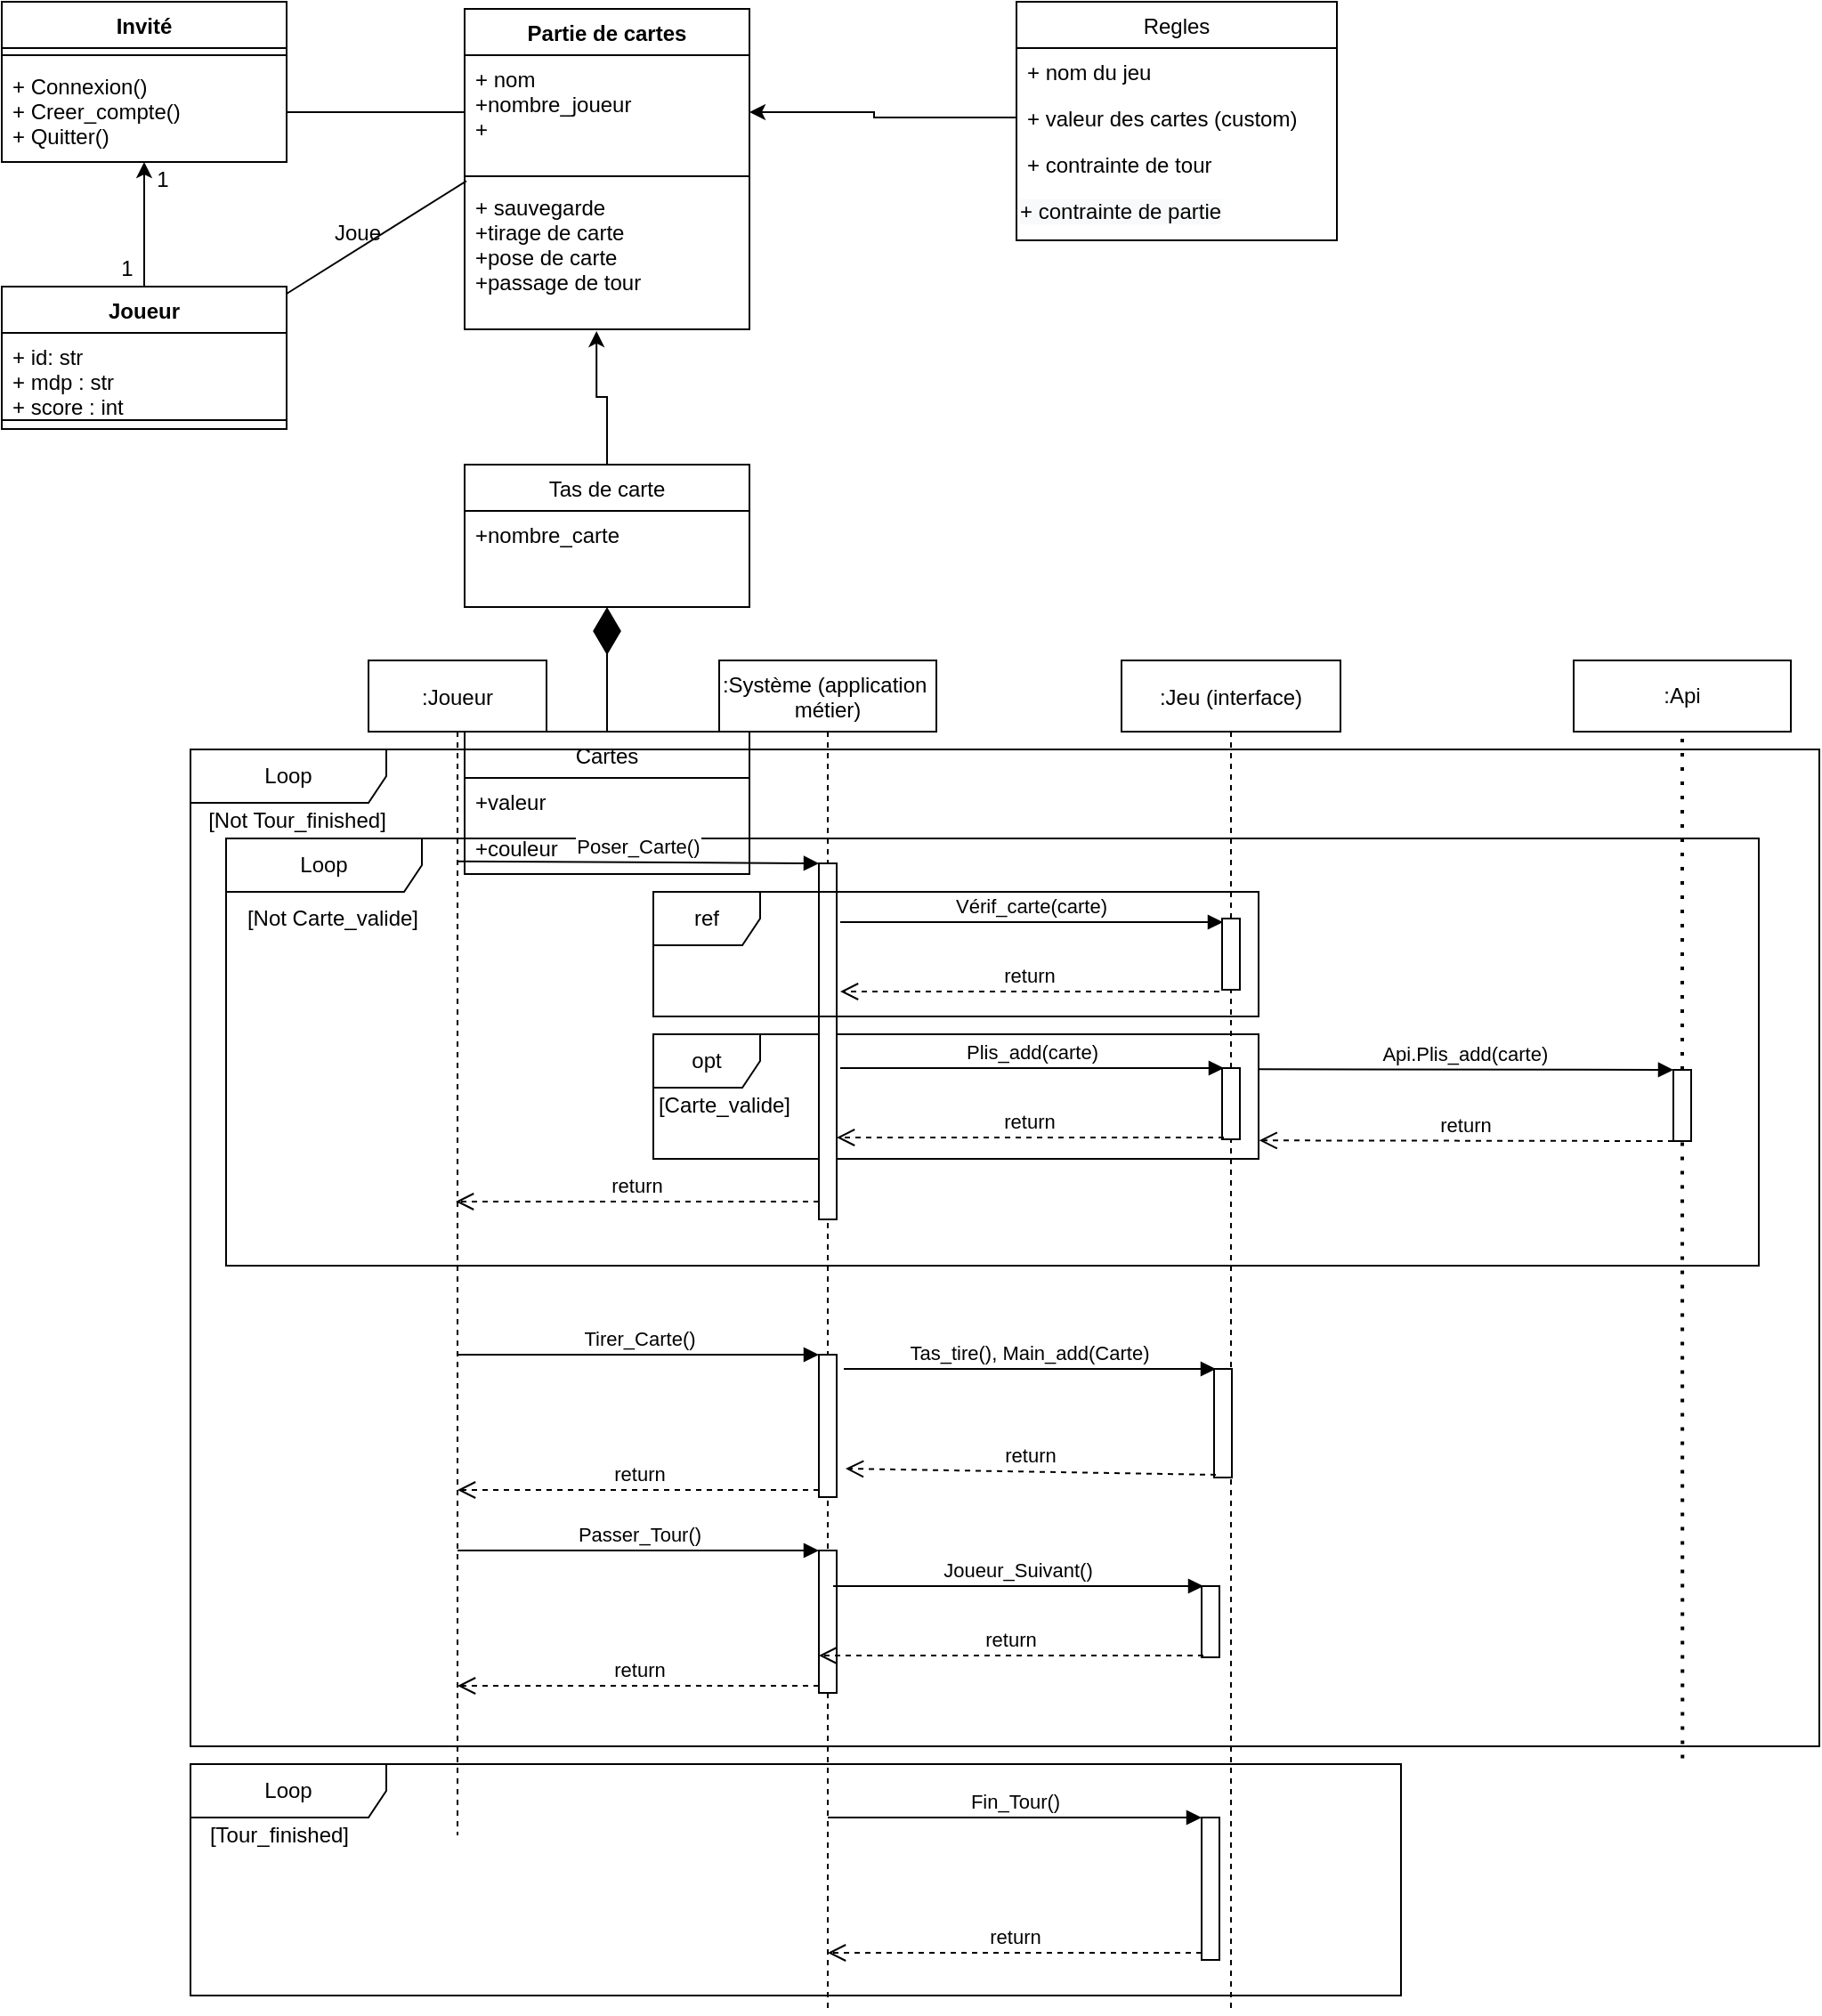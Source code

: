 <mxfile version="13.7.6" type="github">
  <diagram id="R2lEEEUBdFMjLlhIrx00" name="Page-1">
    <mxGraphModel dx="868" dy="482" grid="0" gridSize="10" guides="1" tooltips="1" connect="1" arrows="1" fold="1" page="1" pageScale="1" pageWidth="1100" pageHeight="850" background="#ffffff" math="0" shadow="0" extFonts="Permanent Marker^https://fonts.googleapis.com/css?family=Permanent+Marker">
      <root>
        <mxCell id="0" />
        <mxCell id="1" parent="0" />
        <mxCell id="P7dIqjpxAPYmWHlrAVXB-15" value="Invité" style="swimlane;fontStyle=1;align=center;verticalAlign=top;childLayout=stackLayout;horizontal=1;startSize=26;horizontalStack=0;resizeParent=1;resizeParentMax=0;resizeLast=0;collapsible=1;marginBottom=0;" parent="1" vertex="1">
          <mxGeometry x="60" y="50" width="160" height="90" as="geometry" />
        </mxCell>
        <mxCell id="P7dIqjpxAPYmWHlrAVXB-17" value="" style="line;strokeWidth=1;fillColor=none;align=left;verticalAlign=middle;spacingTop=-1;spacingLeft=3;spacingRight=3;rotatable=0;labelPosition=right;points=[];portConstraint=eastwest;" parent="P7dIqjpxAPYmWHlrAVXB-15" vertex="1">
          <mxGeometry y="26" width="160" height="8" as="geometry" />
        </mxCell>
        <mxCell id="P7dIqjpxAPYmWHlrAVXB-18" value="+ Connexion()&#xa;+ Creer_compte()&#xa;+ Quitter()" style="text;strokeColor=none;fillColor=none;align=left;verticalAlign=top;spacingLeft=4;spacingRight=4;overflow=hidden;rotatable=0;points=[[0,0.5],[1,0.5]];portConstraint=eastwest;" parent="P7dIqjpxAPYmWHlrAVXB-15" vertex="1">
          <mxGeometry y="34" width="160" height="56" as="geometry" />
        </mxCell>
        <mxCell id="P7dIqjpxAPYmWHlrAVXB-32" style="edgeStyle=orthogonalEdgeStyle;rounded=0;orthogonalLoop=1;jettySize=auto;html=1;" parent="1" source="P7dIqjpxAPYmWHlrAVXB-28" edge="1">
          <mxGeometry relative="1" as="geometry">
            <mxPoint x="140" y="140" as="targetPoint" />
          </mxGeometry>
        </mxCell>
        <mxCell id="P7dIqjpxAPYmWHlrAVXB-28" value="Joueur" style="swimlane;fontStyle=1;align=center;verticalAlign=top;childLayout=stackLayout;horizontal=1;startSize=26;horizontalStack=0;resizeParent=1;resizeParentMax=0;resizeLast=0;collapsible=1;marginBottom=0;" parent="1" vertex="1">
          <mxGeometry x="60" y="210" width="160" height="80" as="geometry" />
        </mxCell>
        <mxCell id="P7dIqjpxAPYmWHlrAVXB-29" value="+ id: str&#xa;+ mdp : str&#xa;+ score : int" style="text;strokeColor=none;fillColor=none;align=left;verticalAlign=top;spacingLeft=4;spacingRight=4;overflow=hidden;rotatable=0;points=[[0,0.5],[1,0.5]];portConstraint=eastwest;" parent="P7dIqjpxAPYmWHlrAVXB-28" vertex="1">
          <mxGeometry y="26" width="160" height="44" as="geometry" />
        </mxCell>
        <mxCell id="P7dIqjpxAPYmWHlrAVXB-30" value="" style="line;strokeWidth=1;fillColor=none;align=left;verticalAlign=middle;spacingTop=-1;spacingLeft=3;spacingRight=3;rotatable=0;labelPosition=right;points=[];portConstraint=eastwest;" parent="P7dIqjpxAPYmWHlrAVXB-28" vertex="1">
          <mxGeometry y="70" width="160" height="10" as="geometry" />
        </mxCell>
        <mxCell id="P7dIqjpxAPYmWHlrAVXB-33" value="1" style="text;html=1;align=center;verticalAlign=middle;resizable=0;points=[];autosize=1;" parent="1" vertex="1">
          <mxGeometry x="140" y="140" width="20" height="20" as="geometry" />
        </mxCell>
        <mxCell id="P7dIqjpxAPYmWHlrAVXB-34" value="1" style="text;html=1;align=center;verticalAlign=middle;resizable=0;points=[];autosize=1;" parent="1" vertex="1">
          <mxGeometry x="120" y="190" width="20" height="20" as="geometry" />
        </mxCell>
        <mxCell id="P7dIqjpxAPYmWHlrAVXB-35" value="Partie de cartes" style="swimlane;fontStyle=1;align=center;verticalAlign=top;childLayout=stackLayout;horizontal=1;startSize=26;horizontalStack=0;resizeParent=1;resizeParentMax=0;resizeLast=0;collapsible=1;marginBottom=0;" parent="1" vertex="1">
          <mxGeometry x="320" y="54" width="160" height="180" as="geometry" />
        </mxCell>
        <mxCell id="P7dIqjpxAPYmWHlrAVXB-36" value="+ nom&#xa;+nombre_joueur&#xa;+" style="text;strokeColor=none;fillColor=none;align=left;verticalAlign=top;spacingLeft=4;spacingRight=4;overflow=hidden;rotatable=0;points=[[0,0.5],[1,0.5]];portConstraint=eastwest;" parent="P7dIqjpxAPYmWHlrAVXB-35" vertex="1">
          <mxGeometry y="26" width="160" height="64" as="geometry" />
        </mxCell>
        <mxCell id="P7dIqjpxAPYmWHlrAVXB-37" value="" style="line;strokeWidth=1;fillColor=none;align=left;verticalAlign=middle;spacingTop=-1;spacingLeft=3;spacingRight=3;rotatable=0;labelPosition=right;points=[];portConstraint=eastwest;" parent="P7dIqjpxAPYmWHlrAVXB-35" vertex="1">
          <mxGeometry y="90" width="160" height="8" as="geometry" />
        </mxCell>
        <mxCell id="P7dIqjpxAPYmWHlrAVXB-38" value="+ sauvegarde&#xa;+tirage de carte&#xa;+pose de carte&#xa;+passage de tour" style="text;strokeColor=none;fillColor=none;align=left;verticalAlign=top;spacingLeft=4;spacingRight=4;overflow=hidden;rotatable=0;points=[[0,0.5],[1,0.5]];portConstraint=eastwest;" parent="P7dIqjpxAPYmWHlrAVXB-35" vertex="1">
          <mxGeometry y="98" width="160" height="82" as="geometry" />
        </mxCell>
        <mxCell id="JlB8DHOgMjPLUpHq4oXz-5" value="Regles" style="swimlane;fontStyle=0;childLayout=stackLayout;horizontal=1;startSize=26;fillColor=none;horizontalStack=0;resizeParent=1;resizeParentMax=0;resizeLast=0;collapsible=1;marginBottom=0;" parent="1" vertex="1">
          <mxGeometry x="630" y="50" width="180" height="134" as="geometry" />
        </mxCell>
        <mxCell id="JlB8DHOgMjPLUpHq4oXz-6" value="+ nom du jeu" style="text;strokeColor=none;fillColor=none;align=left;verticalAlign=top;spacingLeft=4;spacingRight=4;overflow=hidden;rotatable=0;points=[[0,0.5],[1,0.5]];portConstraint=eastwest;" parent="JlB8DHOgMjPLUpHq4oXz-5" vertex="1">
          <mxGeometry y="26" width="180" height="26" as="geometry" />
        </mxCell>
        <mxCell id="JlB8DHOgMjPLUpHq4oXz-7" value="+ valeur des cartes (custom)" style="text;strokeColor=none;fillColor=none;align=left;verticalAlign=top;spacingLeft=4;spacingRight=4;overflow=hidden;rotatable=0;points=[[0,0.5],[1,0.5]];portConstraint=eastwest;" parent="JlB8DHOgMjPLUpHq4oXz-5" vertex="1">
          <mxGeometry y="52" width="180" height="26" as="geometry" />
        </mxCell>
        <mxCell id="JlB8DHOgMjPLUpHq4oXz-8" value="+ contrainte de tour" style="text;strokeColor=none;fillColor=none;align=left;verticalAlign=top;spacingLeft=4;spacingRight=4;overflow=hidden;rotatable=0;points=[[0,0.5],[1,0.5]];portConstraint=eastwest;" parent="JlB8DHOgMjPLUpHq4oXz-5" vertex="1">
          <mxGeometry y="78" width="180" height="26" as="geometry" />
        </mxCell>
        <mxCell id="JlB8DHOgMjPLUpHq4oXz-24" value="&lt;span style=&quot;color: rgb(0 , 0 , 0) ; font-family: &amp;#34;helvetica&amp;#34; ; font-size: 12px ; font-style: normal ; font-weight: 400 ; letter-spacing: normal ; text-align: left ; text-indent: 0px ; text-transform: none ; word-spacing: 0px ; background-color: rgb(248 , 249 , 250) ; display: inline ; float: none&quot;&gt;+ contrainte de partie&lt;/span&gt;" style="text;whiteSpace=wrap;html=1;" parent="JlB8DHOgMjPLUpHq4oXz-5" vertex="1">
          <mxGeometry y="104" width="180" height="30" as="geometry" />
        </mxCell>
        <mxCell id="JlB8DHOgMjPLUpHq4oXz-21" value="" style="endArrow=diamondThin;endFill=1;endSize=24;html=1;exitX=0.5;exitY=0;exitDx=0;exitDy=0;" parent="1" source="JlB8DHOgMjPLUpHq4oXz-13" target="JlB8DHOgMjPLUpHq4oXz-10" edge="1">
          <mxGeometry width="160" relative="1" as="geometry">
            <mxPoint x="470" y="430" as="sourcePoint" />
            <mxPoint x="630" y="430" as="targetPoint" />
          </mxGeometry>
        </mxCell>
        <mxCell id="JlB8DHOgMjPLUpHq4oXz-26" style="edgeStyle=orthogonalEdgeStyle;rounded=0;orthogonalLoop=1;jettySize=auto;html=1;exitX=0;exitY=0.5;exitDx=0;exitDy=0;entryX=1;entryY=0.5;entryDx=0;entryDy=0;" parent="1" source="JlB8DHOgMjPLUpHq4oXz-7" target="P7dIqjpxAPYmWHlrAVXB-36" edge="1">
          <mxGeometry relative="1" as="geometry">
            <Array as="points">
              <mxPoint x="550" y="115" />
              <mxPoint x="550" y="112" />
            </Array>
          </mxGeometry>
        </mxCell>
        <mxCell id="JlB8DHOgMjPLUpHq4oXz-30" value="" style="endArrow=none;html=1;entryX=0.006;entryY=-0.016;entryDx=0;entryDy=0;entryPerimeter=0;" parent="1" target="P7dIqjpxAPYmWHlrAVXB-38" edge="1">
          <mxGeometry width="50" height="50" relative="1" as="geometry">
            <mxPoint x="220" y="214" as="sourcePoint" />
            <mxPoint x="270" y="164" as="targetPoint" />
          </mxGeometry>
        </mxCell>
        <mxCell id="JlB8DHOgMjPLUpHq4oXz-31" value="Joue" style="text;html=1;strokeColor=none;fillColor=none;align=center;verticalAlign=middle;whiteSpace=wrap;rounded=0;" parent="1" vertex="1">
          <mxGeometry x="240" y="170" width="40" height="20" as="geometry" />
        </mxCell>
        <mxCell id="JlB8DHOgMjPLUpHq4oXz-35" style="edgeStyle=orthogonalEdgeStyle;rounded=0;orthogonalLoop=1;jettySize=auto;html=1;exitX=0.5;exitY=0;exitDx=0;exitDy=0;entryX=0.463;entryY=1.012;entryDx=0;entryDy=0;entryPerimeter=0;" parent="1" source="JlB8DHOgMjPLUpHq4oXz-9" target="P7dIqjpxAPYmWHlrAVXB-38" edge="1">
          <mxGeometry relative="1" as="geometry" />
        </mxCell>
        <mxCell id="JlB8DHOgMjPLUpHq4oXz-9" value="Tas de carte" style="swimlane;fontStyle=0;childLayout=stackLayout;horizontal=1;startSize=26;fillColor=none;horizontalStack=0;resizeParent=1;resizeParentMax=0;resizeLast=0;collapsible=1;marginBottom=0;" parent="1" vertex="1">
          <mxGeometry x="320" y="310" width="160" height="80" as="geometry" />
        </mxCell>
        <mxCell id="JlB8DHOgMjPLUpHq4oXz-10" value="+nombre_carte" style="text;strokeColor=none;fillColor=none;align=left;verticalAlign=top;spacingLeft=4;spacingRight=4;overflow=hidden;rotatable=0;points=[[0,0.5],[1,0.5]];portConstraint=eastwest;" parent="JlB8DHOgMjPLUpHq4oXz-9" vertex="1">
          <mxGeometry y="26" width="160" height="54" as="geometry" />
        </mxCell>
        <mxCell id="JlB8DHOgMjPLUpHq4oXz-13" value="Cartes" style="swimlane;fontStyle=0;childLayout=stackLayout;horizontal=1;startSize=26;fillColor=none;horizontalStack=0;resizeParent=1;resizeParentMax=0;resizeLast=0;collapsible=1;marginBottom=0;" parent="1" vertex="1">
          <mxGeometry x="320" y="460" width="160" height="80" as="geometry" />
        </mxCell>
        <mxCell id="JlB8DHOgMjPLUpHq4oXz-14" value="+valeur" style="text;strokeColor=none;fillColor=none;align=left;verticalAlign=top;spacingLeft=4;spacingRight=4;overflow=hidden;rotatable=0;points=[[0,0.5],[1,0.5]];portConstraint=eastwest;" parent="JlB8DHOgMjPLUpHq4oXz-13" vertex="1">
          <mxGeometry y="26" width="160" height="26" as="geometry" />
        </mxCell>
        <mxCell id="JlB8DHOgMjPLUpHq4oXz-15" value="+couleur" style="text;strokeColor=none;fillColor=none;align=left;verticalAlign=top;spacingLeft=4;spacingRight=4;overflow=hidden;rotatable=0;points=[[0,0.5],[1,0.5]];portConstraint=eastwest;" parent="JlB8DHOgMjPLUpHq4oXz-13" vertex="1">
          <mxGeometry y="52" width="160" height="28" as="geometry" />
        </mxCell>
        <mxCell id="JlB8DHOgMjPLUpHq4oXz-36" value="" style="endArrow=none;html=1;exitX=1;exitY=0.5;exitDx=0;exitDy=0;" parent="1" source="P7dIqjpxAPYmWHlrAVXB-18" target="P7dIqjpxAPYmWHlrAVXB-36" edge="1">
          <mxGeometry width="50" height="50" relative="1" as="geometry">
            <mxPoint x="520" y="450" as="sourcePoint" />
            <mxPoint x="570" y="400" as="targetPoint" />
          </mxGeometry>
        </mxCell>
        <mxCell id="VAHf5R7y1Ry_OR95GSxl-1" value="Loop" style="shape=umlFrame;whiteSpace=wrap;html=1;width=110;height=30;" vertex="1" parent="1">
          <mxGeometry x="166" y="470" width="915" height="560" as="geometry" />
        </mxCell>
        <mxCell id="VAHf5R7y1Ry_OR95GSxl-2" value="Loop" style="shape=umlFrame;whiteSpace=wrap;html=1;width=110;height=30;" vertex="1" parent="1">
          <mxGeometry x="186" y="520" width="861" height="240" as="geometry" />
        </mxCell>
        <mxCell id="VAHf5R7y1Ry_OR95GSxl-3" value="opt" style="shape=umlFrame;whiteSpace=wrap;html=1;" vertex="1" parent="1">
          <mxGeometry x="426" y="630" width="340" height="70" as="geometry" />
        </mxCell>
        <mxCell id="VAHf5R7y1Ry_OR95GSxl-4" value=":Joueur" style="shape=umlLifeline;perimeter=lifelinePerimeter;container=1;collapsible=0;recursiveResize=0;rounded=0;shadow=0;strokeWidth=1;" vertex="1" parent="1">
          <mxGeometry x="266" y="420" width="100" height="660" as="geometry" />
        </mxCell>
        <mxCell id="VAHf5R7y1Ry_OR95GSxl-5" value=":Système (application &#xa;métier)" style="shape=umlLifeline;perimeter=lifelinePerimeter;container=1;collapsible=0;recursiveResize=0;rounded=0;shadow=0;strokeWidth=1;" vertex="1" parent="1">
          <mxGeometry x="463" y="420" width="122" height="760" as="geometry" />
        </mxCell>
        <mxCell id="VAHf5R7y1Ry_OR95GSxl-6" value="" style="points=[];perimeter=orthogonalPerimeter;rounded=0;shadow=0;strokeWidth=1;" vertex="1" parent="VAHf5R7y1Ry_OR95GSxl-5">
          <mxGeometry x="56" y="114" width="10" height="200" as="geometry" />
        </mxCell>
        <mxCell id="VAHf5R7y1Ry_OR95GSxl-7" value="" style="html=1;points=[];perimeter=orthogonalPerimeter;" vertex="1" parent="VAHf5R7y1Ry_OR95GSxl-5">
          <mxGeometry x="56" y="390" width="10" height="80" as="geometry" />
        </mxCell>
        <mxCell id="VAHf5R7y1Ry_OR95GSxl-8" value="" style="html=1;points=[];perimeter=orthogonalPerimeter;" vertex="1" parent="VAHf5R7y1Ry_OR95GSxl-5">
          <mxGeometry x="56" y="500" width="10" height="80" as="geometry" />
        </mxCell>
        <mxCell id="VAHf5R7y1Ry_OR95GSxl-9" value="return" style="verticalAlign=bottom;endArrow=open;dashed=1;endSize=8;exitX=0;exitY=0.95;shadow=0;strokeWidth=1;" edge="1" parent="1" source="VAHf5R7y1Ry_OR95GSxl-6">
          <mxGeometry relative="1" as="geometry">
            <mxPoint x="315" y="724" as="targetPoint" />
          </mxGeometry>
        </mxCell>
        <mxCell id="VAHf5R7y1Ry_OR95GSxl-10" value="Poser_Carte()" style="verticalAlign=bottom;endArrow=block;entryX=0;entryY=0;shadow=0;strokeWidth=1;exitX=0.502;exitY=0.171;exitDx=0;exitDy=0;exitPerimeter=0;" edge="1" parent="1" source="VAHf5R7y1Ry_OR95GSxl-4" target="VAHf5R7y1Ry_OR95GSxl-6">
          <mxGeometry relative="1" as="geometry">
            <mxPoint x="321" y="540.0" as="sourcePoint" />
          </mxGeometry>
        </mxCell>
        <mxCell id="VAHf5R7y1Ry_OR95GSxl-11" value=":Jeu (interface)" style="shape=umlLifeline;perimeter=lifelinePerimeter;container=1;collapsible=0;recursiveResize=0;rounded=0;shadow=0;strokeWidth=1;" vertex="1" parent="1">
          <mxGeometry x="689" y="420" width="123" height="760" as="geometry" />
        </mxCell>
        <mxCell id="VAHf5R7y1Ry_OR95GSxl-12" value="" style="points=[];perimeter=orthogonalPerimeter;rounded=0;shadow=0;strokeWidth=1;" vertex="1" parent="VAHf5R7y1Ry_OR95GSxl-11">
          <mxGeometry x="56.5" y="229" width="10" height="40" as="geometry" />
        </mxCell>
        <mxCell id="VAHf5R7y1Ry_OR95GSxl-13" value="" style="points=[];perimeter=orthogonalPerimeter;rounded=0;shadow=0;strokeWidth=1;" vertex="1" parent="VAHf5R7y1Ry_OR95GSxl-11">
          <mxGeometry x="45" y="520" width="10" height="40" as="geometry" />
        </mxCell>
        <mxCell id="VAHf5R7y1Ry_OR95GSxl-14" value="Joueur_Suivant()" style="verticalAlign=bottom;endArrow=block;shadow=0;strokeWidth=1;entryX=0.1;entryY=0;entryDx=0;entryDy=0;entryPerimeter=0;" edge="1" parent="VAHf5R7y1Ry_OR95GSxl-11" target="VAHf5R7y1Ry_OR95GSxl-13">
          <mxGeometry relative="1" as="geometry">
            <mxPoint x="-162" y="520" as="sourcePoint" />
            <mxPoint x="40" y="520" as="targetPoint" />
          </mxGeometry>
        </mxCell>
        <mxCell id="VAHf5R7y1Ry_OR95GSxl-15" value="return" style="verticalAlign=bottom;endArrow=open;dashed=1;endSize=8;exitX=0.1;exitY=0.975;shadow=0;strokeWidth=1;exitDx=0;exitDy=0;exitPerimeter=0;" edge="1" parent="VAHf5R7y1Ry_OR95GSxl-11" source="VAHf5R7y1Ry_OR95GSxl-13">
          <mxGeometry relative="1" as="geometry">
            <mxPoint x="-170" y="559" as="targetPoint" />
            <mxPoint y="550" as="sourcePoint" />
          </mxGeometry>
        </mxCell>
        <mxCell id="VAHf5R7y1Ry_OR95GSxl-16" value="" style="html=1;points=[];perimeter=orthogonalPerimeter;" vertex="1" parent="VAHf5R7y1Ry_OR95GSxl-11">
          <mxGeometry x="45" y="650" width="10" height="80" as="geometry" />
        </mxCell>
        <mxCell id="VAHf5R7y1Ry_OR95GSxl-17" value="Plis_add(carte)" style="verticalAlign=bottom;endArrow=block;shadow=0;strokeWidth=1;entryX=0.1;entryY=0;entryDx=0;entryDy=0;entryPerimeter=0;" edge="1" parent="1" target="VAHf5R7y1Ry_OR95GSxl-12">
          <mxGeometry relative="1" as="geometry">
            <mxPoint x="531" y="649" as="sourcePoint" />
            <mxPoint x="736" y="650" as="targetPoint" />
          </mxGeometry>
        </mxCell>
        <mxCell id="VAHf5R7y1Ry_OR95GSxl-18" value="return" style="verticalAlign=bottom;endArrow=open;dashed=1;endSize=8;exitX=0.1;exitY=0.975;shadow=0;strokeWidth=1;exitDx=0;exitDy=0;exitPerimeter=0;" edge="1" parent="1" source="VAHf5R7y1Ry_OR95GSxl-12">
          <mxGeometry relative="1" as="geometry">
            <mxPoint x="529" y="688" as="targetPoint" />
            <mxPoint x="696" y="680" as="sourcePoint" />
          </mxGeometry>
        </mxCell>
        <mxCell id="VAHf5R7y1Ry_OR95GSxl-19" value="ref" style="shape=umlFrame;whiteSpace=wrap;html=1;" vertex="1" parent="1">
          <mxGeometry x="426" y="550" width="340" height="70" as="geometry" />
        </mxCell>
        <mxCell id="VAHf5R7y1Ry_OR95GSxl-20" value="[Carte_valide]" style="text;html=1;strokeColor=none;fillColor=none;align=center;verticalAlign=middle;whiteSpace=wrap;rounded=0;" vertex="1" parent="1">
          <mxGeometry x="376" y="660" width="180" height="20" as="geometry" />
        </mxCell>
        <mxCell id="VAHf5R7y1Ry_OR95GSxl-21" value="[Not Carte_valide]" style="text;html=1;strokeColor=none;fillColor=none;align=center;verticalAlign=middle;whiteSpace=wrap;rounded=0;" vertex="1" parent="1">
          <mxGeometry x="156" y="555" width="180" height="20" as="geometry" />
        </mxCell>
        <mxCell id="VAHf5R7y1Ry_OR95GSxl-22" value="Tirer_Carte()" style="html=1;verticalAlign=bottom;endArrow=block;entryX=0;entryY=0;" edge="1" parent="1" source="VAHf5R7y1Ry_OR95GSxl-4" target="VAHf5R7y1Ry_OR95GSxl-7">
          <mxGeometry relative="1" as="geometry">
            <mxPoint x="441" y="810" as="sourcePoint" />
          </mxGeometry>
        </mxCell>
        <mxCell id="VAHf5R7y1Ry_OR95GSxl-23" value="return" style="html=1;verticalAlign=bottom;endArrow=open;dashed=1;endSize=8;exitX=0;exitY=0.95;" edge="1" parent="1" source="VAHf5R7y1Ry_OR95GSxl-7" target="VAHf5R7y1Ry_OR95GSxl-4">
          <mxGeometry relative="1" as="geometry">
            <mxPoint x="441" y="886" as="targetPoint" />
          </mxGeometry>
        </mxCell>
        <mxCell id="VAHf5R7y1Ry_OR95GSxl-24" value="" style="points=[];perimeter=orthogonalPerimeter;rounded=0;shadow=0;strokeWidth=1;" vertex="1" parent="1">
          <mxGeometry x="741" y="818" width="10" height="61" as="geometry" />
        </mxCell>
        <mxCell id="VAHf5R7y1Ry_OR95GSxl-25" value="Tas_tire(), Main_add(Carte)" style="verticalAlign=bottom;endArrow=block;shadow=0;strokeWidth=1;entryX=0.1;entryY=0;entryDx=0;entryDy=0;entryPerimeter=0;" edge="1" parent="1" target="VAHf5R7y1Ry_OR95GSxl-24">
          <mxGeometry relative="1" as="geometry">
            <mxPoint x="533" y="818" as="sourcePoint" />
            <mxPoint x="736" y="830" as="targetPoint" />
          </mxGeometry>
        </mxCell>
        <mxCell id="VAHf5R7y1Ry_OR95GSxl-26" value="return" style="verticalAlign=bottom;endArrow=open;dashed=1;endSize=8;exitX=0.1;exitY=0.975;shadow=0;strokeWidth=1;exitDx=0;exitDy=0;exitPerimeter=0;" edge="1" parent="1" source="VAHf5R7y1Ry_OR95GSxl-24">
          <mxGeometry relative="1" as="geometry">
            <mxPoint x="534" y="874" as="targetPoint" />
            <mxPoint x="696" y="860" as="sourcePoint" />
          </mxGeometry>
        </mxCell>
        <mxCell id="VAHf5R7y1Ry_OR95GSxl-27" value="Passer_Tour()" style="html=1;verticalAlign=bottom;endArrow=block;entryX=0;entryY=0;" edge="1" parent="1" source="VAHf5R7y1Ry_OR95GSxl-4" target="VAHf5R7y1Ry_OR95GSxl-8">
          <mxGeometry relative="1" as="geometry">
            <mxPoint x="441" y="920" as="sourcePoint" />
          </mxGeometry>
        </mxCell>
        <mxCell id="VAHf5R7y1Ry_OR95GSxl-28" value="return" style="html=1;verticalAlign=bottom;endArrow=open;dashed=1;endSize=8;exitX=0;exitY=0.95;" edge="1" parent="1" source="VAHf5R7y1Ry_OR95GSxl-8" target="VAHf5R7y1Ry_OR95GSxl-4">
          <mxGeometry relative="1" as="geometry">
            <mxPoint x="441" y="996" as="targetPoint" />
          </mxGeometry>
        </mxCell>
        <mxCell id="VAHf5R7y1Ry_OR95GSxl-29" value="[Not Tour_finished]" style="text;html=1;strokeColor=none;fillColor=none;align=center;verticalAlign=middle;whiteSpace=wrap;rounded=0;" vertex="1" parent="1">
          <mxGeometry x="136" y="500" width="180" height="20" as="geometry" />
        </mxCell>
        <mxCell id="VAHf5R7y1Ry_OR95GSxl-30" value="Fin_Tour()" style="html=1;verticalAlign=bottom;endArrow=block;entryX=0;entryY=0;" edge="1" parent="1" source="VAHf5R7y1Ry_OR95GSxl-5" target="VAHf5R7y1Ry_OR95GSxl-16">
          <mxGeometry relative="1" as="geometry">
            <mxPoint x="671" y="1070" as="sourcePoint" />
          </mxGeometry>
        </mxCell>
        <mxCell id="VAHf5R7y1Ry_OR95GSxl-31" value="return" style="html=1;verticalAlign=bottom;endArrow=open;dashed=1;endSize=8;exitX=0;exitY=0.95;" edge="1" parent="1" source="VAHf5R7y1Ry_OR95GSxl-16" target="VAHf5R7y1Ry_OR95GSxl-5">
          <mxGeometry relative="1" as="geometry">
            <mxPoint x="671" y="1146" as="targetPoint" />
          </mxGeometry>
        </mxCell>
        <mxCell id="VAHf5R7y1Ry_OR95GSxl-32" value="Loop" style="shape=umlFrame;whiteSpace=wrap;html=1;width=110;height=30;" vertex="1" parent="1">
          <mxGeometry x="166" y="1040" width="680" height="130" as="geometry" />
        </mxCell>
        <mxCell id="VAHf5R7y1Ry_OR95GSxl-33" value="[Tour_finished]" style="text;html=1;strokeColor=none;fillColor=none;align=center;verticalAlign=middle;whiteSpace=wrap;rounded=0;" vertex="1" parent="1">
          <mxGeometry x="126" y="1070" width="180" height="20" as="geometry" />
        </mxCell>
        <mxCell id="VAHf5R7y1Ry_OR95GSxl-34" value="" style="points=[];perimeter=orthogonalPerimeter;rounded=0;shadow=0;strokeWidth=1;" vertex="1" parent="1">
          <mxGeometry x="745.5" y="565" width="10" height="40" as="geometry" />
        </mxCell>
        <mxCell id="VAHf5R7y1Ry_OR95GSxl-35" value="Vérif_carte(carte)" style="verticalAlign=bottom;endArrow=block;shadow=0;strokeWidth=1;entryX=0.05;entryY=0.05;entryDx=0;entryDy=0;entryPerimeter=0;" edge="1" parent="1" target="VAHf5R7y1Ry_OR95GSxl-34">
          <mxGeometry relative="1" as="geometry">
            <mxPoint x="531" y="567" as="sourcePoint" />
            <mxPoint x="736" y="567" as="targetPoint" />
          </mxGeometry>
        </mxCell>
        <mxCell id="VAHf5R7y1Ry_OR95GSxl-36" value="return" style="verticalAlign=bottom;endArrow=open;dashed=1;endSize=8;shadow=0;strokeWidth=1;" edge="1" parent="1">
          <mxGeometry relative="1" as="geometry">
            <mxPoint x="531" y="606" as="targetPoint" />
            <mxPoint x="744" y="606" as="sourcePoint" />
          </mxGeometry>
        </mxCell>
        <mxCell id="VAHf5R7y1Ry_OR95GSxl-37" value=":Api" style="rounded=0;whiteSpace=wrap;html=1;" vertex="1" parent="1">
          <mxGeometry x="943" y="420" width="122" height="40" as="geometry" />
        </mxCell>
        <mxCell id="VAHf5R7y1Ry_OR95GSxl-38" value="" style="endArrow=none;dashed=1;html=1;dashPattern=1 3;strokeWidth=2;entryX=0.5;entryY=1;entryDx=0;entryDy=0;" edge="1" parent="1" source="VAHf5R7y1Ry_OR95GSxl-39" target="VAHf5R7y1Ry_OR95GSxl-37">
          <mxGeometry width="50" height="50" relative="1" as="geometry">
            <mxPoint x="1010" y="1028" as="sourcePoint" />
            <mxPoint x="1000" y="464" as="targetPoint" />
          </mxGeometry>
        </mxCell>
        <mxCell id="VAHf5R7y1Ry_OR95GSxl-39" value="" style="points=[];perimeter=orthogonalPerimeter;rounded=0;shadow=0;strokeWidth=1;" vertex="1" parent="1">
          <mxGeometry x="999" y="650" width="10" height="40" as="geometry" />
        </mxCell>
        <mxCell id="VAHf5R7y1Ry_OR95GSxl-40" value="" style="endArrow=none;dashed=1;html=1;dashPattern=1 3;strokeWidth=2;entryX=0.5;entryY=1;entryDx=0;entryDy=0;exitX=0.916;exitY=1.012;exitDx=0;exitDy=0;exitPerimeter=0;" edge="1" parent="1" source="VAHf5R7y1Ry_OR95GSxl-1" target="VAHf5R7y1Ry_OR95GSxl-39">
          <mxGeometry width="50" height="50" relative="1" as="geometry">
            <mxPoint x="1004" y="871" as="sourcePoint" />
            <mxPoint x="1004" y="460" as="targetPoint" />
          </mxGeometry>
        </mxCell>
        <mxCell id="VAHf5R7y1Ry_OR95GSxl-41" value="Api.Plis_add(carte)" style="verticalAlign=bottom;endArrow=block;shadow=0;strokeWidth=1;entryX=0.1;entryY=0;entryDx=0;entryDy=0;entryPerimeter=0;exitX=0.999;exitY=0.281;exitDx=0;exitDy=0;exitPerimeter=0;" edge="1" parent="1" source="VAHf5R7y1Ry_OR95GSxl-3">
          <mxGeometry relative="1" as="geometry">
            <mxPoint x="778.5" y="651" as="sourcePoint" />
            <mxPoint x="999" y="650" as="targetPoint" />
          </mxGeometry>
        </mxCell>
        <mxCell id="VAHf5R7y1Ry_OR95GSxl-42" value="return" style="verticalAlign=bottom;endArrow=open;dashed=1;endSize=8;exitX=0.1;exitY=0.975;shadow=0;strokeWidth=1;exitDx=0;exitDy=0;exitPerimeter=0;entryX=1.001;entryY=0.852;entryDx=0;entryDy=0;entryPerimeter=0;" edge="1" parent="1" target="VAHf5R7y1Ry_OR95GSxl-3">
          <mxGeometry relative="1" as="geometry">
            <mxPoint x="775.36" y="690.4" as="targetPoint" />
            <mxPoint x="999" y="690.0" as="sourcePoint" />
          </mxGeometry>
        </mxCell>
      </root>
    </mxGraphModel>
  </diagram>
</mxfile>
